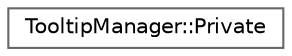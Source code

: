 digraph "Graphical Class Hierarchy"
{
 // INTERACTIVE_SVG=YES
 // LATEX_PDF_SIZE
  bgcolor="transparent";
  edge [fontname=Helvetica,fontsize=10,labelfontname=Helvetica,labelfontsize=10];
  node [fontname=Helvetica,fontsize=10,shape=box,height=0.2,width=0.4];
  rankdir="LR";
  Node0 [label="TooltipManager::Private",height=0.2,width=0.4,color="grey40", fillcolor="white", style="filled",URL="$d1/d85/class_tooltip_manager_1_1_private.html",tooltip=" "];
}
